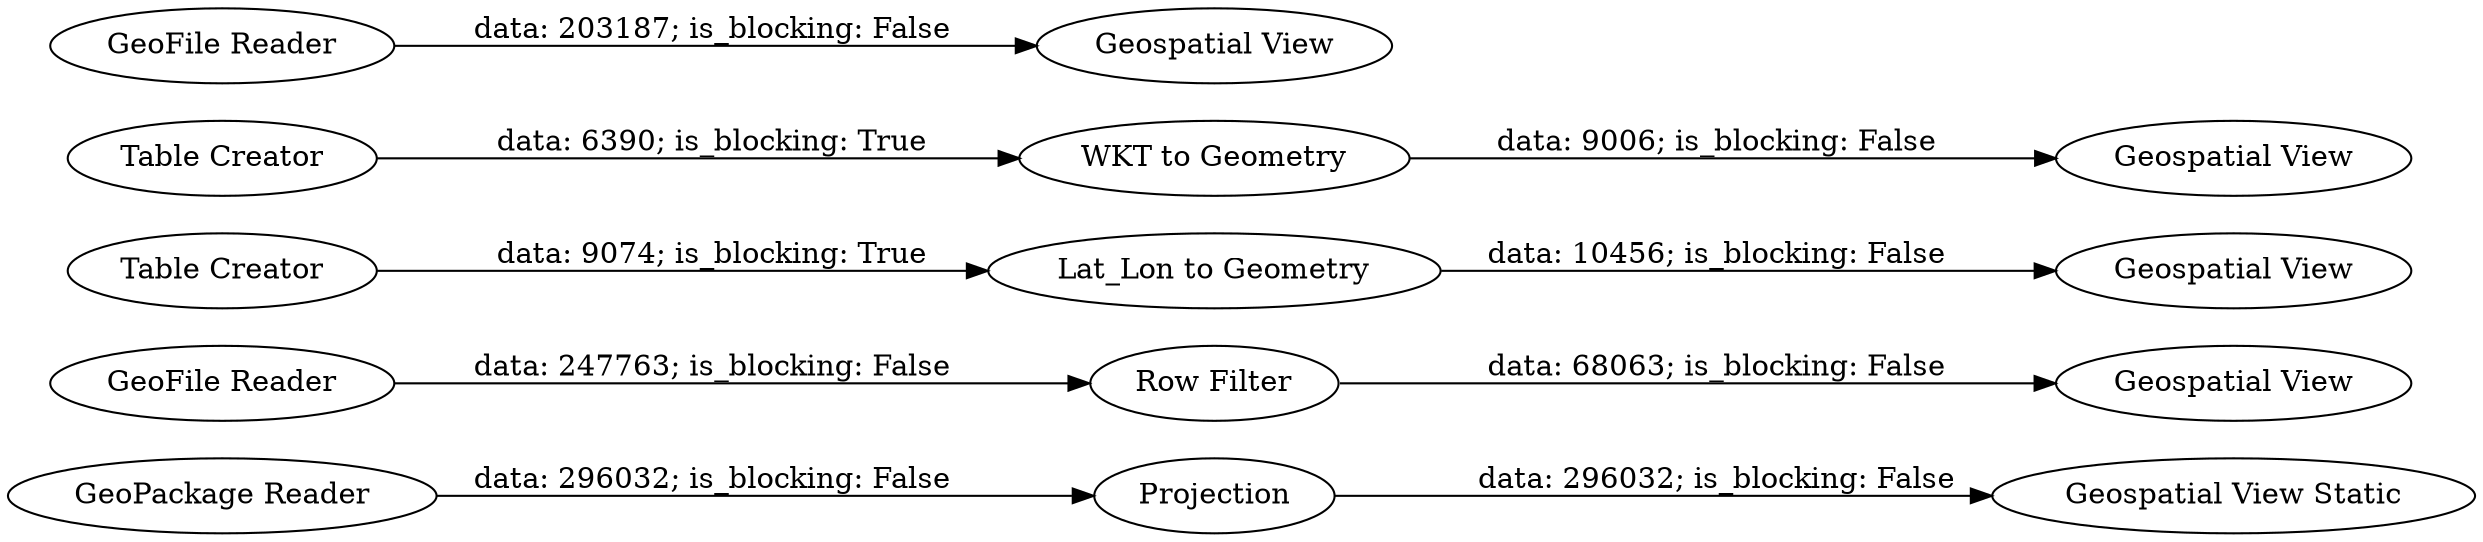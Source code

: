 digraph {
	"5797173705655607721_10" [label=Projection]
	"5797173705655607721_7" [label="Geospatial View"]
	"5797173705655607721_15" [label="Geospatial View"]
	"5797173705655607721_4" [label="Table Creator"]
	"5797173705655607721_3" [label="Lat_Lon to Geometry"]
	"5797173705655607721_13" [label="Geospatial View"]
	"5797173705655607721_6" [label="GeoPackage Reader"]
	"5797173705655607721_8" [label="Row Filter"]
	"5797173705655607721_2" [label="Table Creator"]
	"5797173705655607721_1" [label="GeoFile Reader"]
	"5797173705655607721_14" [label="WKT to Geometry"]
	"5797173705655607721_9" [label="Geospatial View Static"]
	"5797173705655607721_11" [label="GeoFile Reader"]
	"5797173705655607721_12" [label="Geospatial View"]
	"5797173705655607721_3" -> "5797173705655607721_15" [label="data: 10456; is_blocking: False"]
	"5797173705655607721_2" -> "5797173705655607721_3" [label="data: 9074; is_blocking: True"]
	"5797173705655607721_8" -> "5797173705655607721_7" [label="data: 68063; is_blocking: False"]
	"5797173705655607721_1" -> "5797173705655607721_8" [label="data: 247763; is_blocking: False"]
	"5797173705655607721_11" -> "5797173705655607721_12" [label="data: 203187; is_blocking: False"]
	"5797173705655607721_6" -> "5797173705655607721_10" [label="data: 296032; is_blocking: False"]
	"5797173705655607721_4" -> "5797173705655607721_14" [label="data: 6390; is_blocking: True"]
	"5797173705655607721_10" -> "5797173705655607721_9" [label="data: 296032; is_blocking: False"]
	"5797173705655607721_14" -> "5797173705655607721_13" [label="data: 9006; is_blocking: False"]
	rankdir=LR
}
